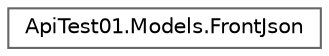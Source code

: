 digraph "Graphe hiérarchique des classes"
{
 // LATEX_PDF_SIZE
  bgcolor="transparent";
  edge [fontname=Helvetica,fontsize=10,labelfontname=Helvetica,labelfontsize=10];
  node [fontname=Helvetica,fontsize=10,shape=box,height=0.2,width=0.4];
  rankdir="LR";
  Node0 [id="Node000000",label="ApiTest01.Models.FrontJson",height=0.2,width=0.4,color="grey40", fillcolor="white", style="filled",URL="$class_api_test01_1_1_models_1_1_front_json.html",tooltip="The front json."];
}
